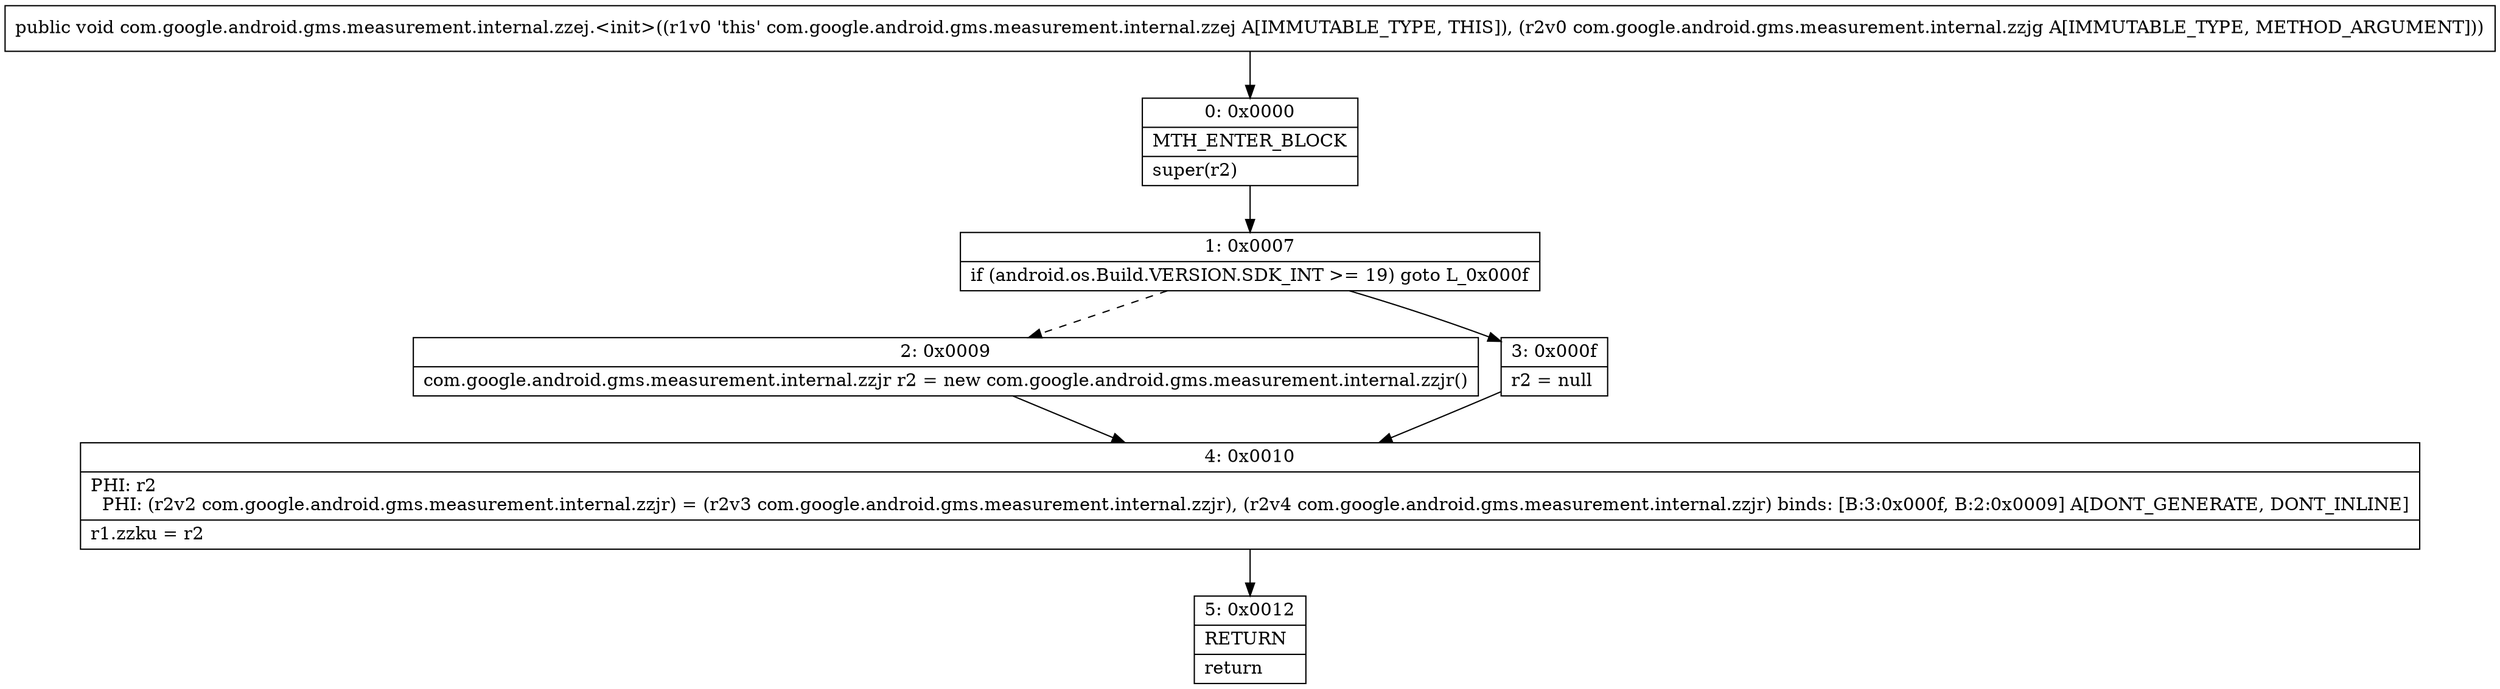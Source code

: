 digraph "CFG forcom.google.android.gms.measurement.internal.zzej.\<init\>(Lcom\/google\/android\/gms\/measurement\/internal\/zzjg;)V" {
Node_0 [shape=record,label="{0\:\ 0x0000|MTH_ENTER_BLOCK\l|super(r2)\l}"];
Node_1 [shape=record,label="{1\:\ 0x0007|if (android.os.Build.VERSION.SDK_INT \>= 19) goto L_0x000f\l}"];
Node_2 [shape=record,label="{2\:\ 0x0009|com.google.android.gms.measurement.internal.zzjr r2 = new com.google.android.gms.measurement.internal.zzjr()\l}"];
Node_3 [shape=record,label="{3\:\ 0x000f|r2 = null\l}"];
Node_4 [shape=record,label="{4\:\ 0x0010|PHI: r2 \l  PHI: (r2v2 com.google.android.gms.measurement.internal.zzjr) = (r2v3 com.google.android.gms.measurement.internal.zzjr), (r2v4 com.google.android.gms.measurement.internal.zzjr) binds: [B:3:0x000f, B:2:0x0009] A[DONT_GENERATE, DONT_INLINE]\l|r1.zzku = r2\l}"];
Node_5 [shape=record,label="{5\:\ 0x0012|RETURN\l|return\l}"];
MethodNode[shape=record,label="{public void com.google.android.gms.measurement.internal.zzej.\<init\>((r1v0 'this' com.google.android.gms.measurement.internal.zzej A[IMMUTABLE_TYPE, THIS]), (r2v0 com.google.android.gms.measurement.internal.zzjg A[IMMUTABLE_TYPE, METHOD_ARGUMENT])) }"];
MethodNode -> Node_0;
Node_0 -> Node_1;
Node_1 -> Node_2[style=dashed];
Node_1 -> Node_3;
Node_2 -> Node_4;
Node_3 -> Node_4;
Node_4 -> Node_5;
}

